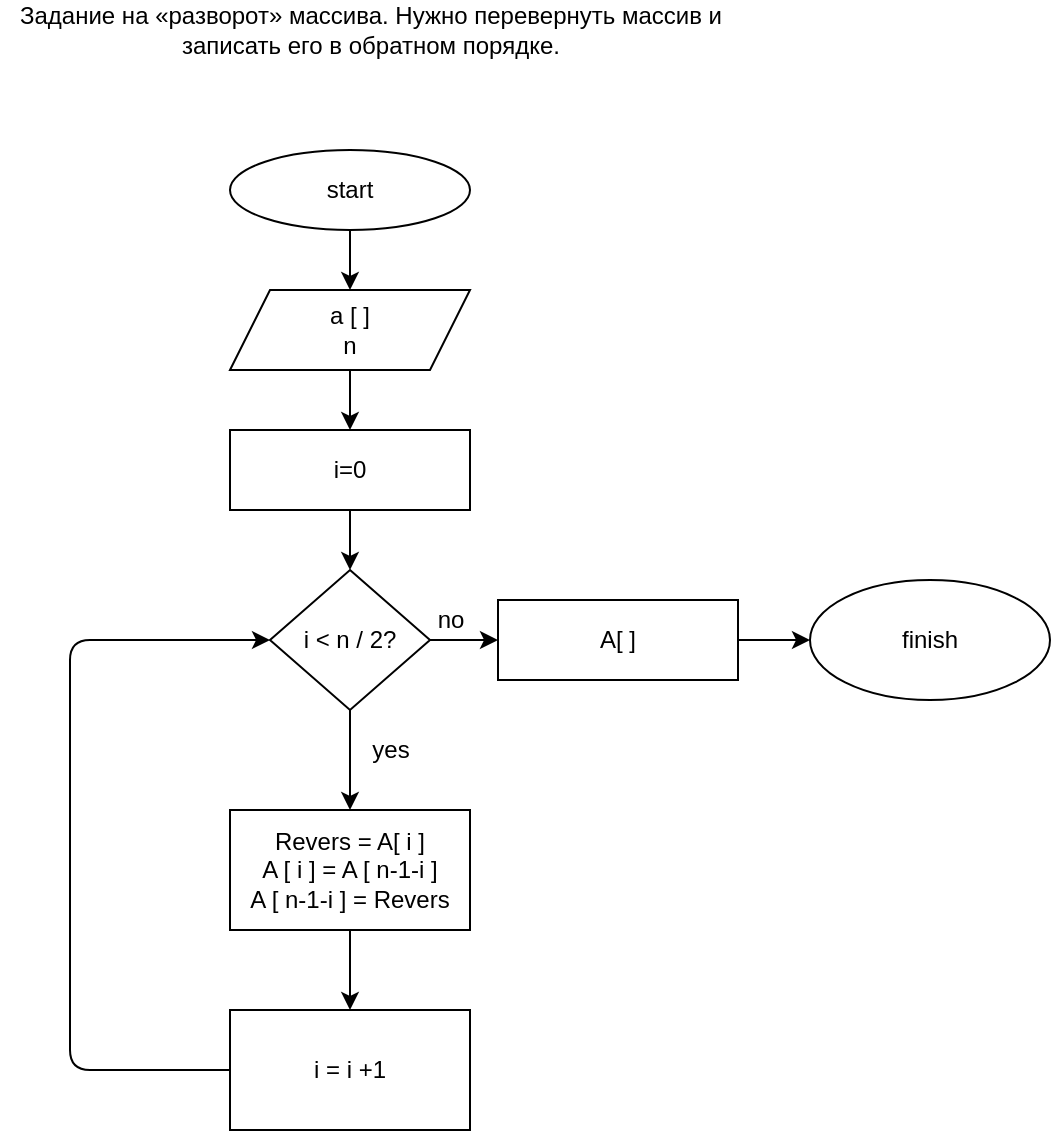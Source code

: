 <mxfile>
    <diagram id="zSIQp4kfBzKEUnMgsvcG" name="Page-1">
        <mxGraphModel dx="798" dy="602" grid="1" gridSize="10" guides="1" tooltips="1" connect="1" arrows="1" fold="1" page="1" pageScale="1" pageWidth="827" pageHeight="1169" math="0" shadow="0">
            <root>
                <mxCell id="0"/>
                <mxCell id="1" parent="0"/>
                <mxCell id="5" value="" style="edgeStyle=none;html=1;" parent="1" source="2" target="4" edge="1">
                    <mxGeometry relative="1" as="geometry"/>
                </mxCell>
                <mxCell id="2" value="start" style="ellipse;whiteSpace=wrap;html=1;" parent="1" vertex="1">
                    <mxGeometry x="220" y="80" width="120" height="40" as="geometry"/>
                </mxCell>
                <mxCell id="3" value="Задание на «разворот» массива. Нужно перевернуть массив и&lt;br/&gt;записать его в обратном порядке." style="text;html=1;align=center;verticalAlign=middle;resizable=0;points=[];autosize=1;strokeColor=none;fillColor=none;" parent="1" vertex="1">
                    <mxGeometry x="105" y="5" width="370" height="30" as="geometry"/>
                </mxCell>
                <mxCell id="7" value="" style="edgeStyle=none;html=1;" parent="1" source="4" target="6" edge="1">
                    <mxGeometry relative="1" as="geometry"/>
                </mxCell>
                <mxCell id="4" value="a [ ]&lt;br&gt;n" style="shape=parallelogram;perimeter=parallelogramPerimeter;whiteSpace=wrap;html=1;fixedSize=1;" parent="1" vertex="1">
                    <mxGeometry x="220" y="150" width="120" height="40" as="geometry"/>
                </mxCell>
                <mxCell id="9" value="" style="edgeStyle=none;html=1;" parent="1" source="6" target="8" edge="1">
                    <mxGeometry relative="1" as="geometry"/>
                </mxCell>
                <mxCell id="6" value="i=0" style="whiteSpace=wrap;html=1;" parent="1" vertex="1">
                    <mxGeometry x="220" y="220" width="120" height="40" as="geometry"/>
                </mxCell>
                <mxCell id="11" value="" style="edgeStyle=none;html=1;" edge="1" parent="1" source="8" target="10">
                    <mxGeometry relative="1" as="geometry"/>
                </mxCell>
                <mxCell id="15" value="" style="edgeStyle=none;html=1;" edge="1" parent="1" source="8" target="14">
                    <mxGeometry relative="1" as="geometry"/>
                </mxCell>
                <mxCell id="8" value="i &amp;lt; n / 2?" style="rhombus;whiteSpace=wrap;html=1;" parent="1" vertex="1">
                    <mxGeometry x="240" y="290" width="80" height="70" as="geometry"/>
                </mxCell>
                <mxCell id="13" value="" style="edgeStyle=none;html=1;" edge="1" parent="1" source="10" target="12">
                    <mxGeometry relative="1" as="geometry"/>
                </mxCell>
                <mxCell id="10" value="A[ ]" style="whiteSpace=wrap;html=1;" vertex="1" parent="1">
                    <mxGeometry x="354" y="305" width="120" height="40" as="geometry"/>
                </mxCell>
                <mxCell id="12" value="finish" style="ellipse;whiteSpace=wrap;html=1;" vertex="1" parent="1">
                    <mxGeometry x="510" y="295" width="120" height="60" as="geometry"/>
                </mxCell>
                <mxCell id="19" value="" style="edgeStyle=none;html=1;" edge="1" parent="1" source="14" target="18">
                    <mxGeometry relative="1" as="geometry"/>
                </mxCell>
                <mxCell id="14" value="Revers = A[ i ]&lt;br&gt;A [ i ] = A [ n-1-i ]&lt;br&gt;A [ n-1-i ] = Revers" style="whiteSpace=wrap;html=1;" vertex="1" parent="1">
                    <mxGeometry x="220" y="410" width="120" height="60" as="geometry"/>
                </mxCell>
                <mxCell id="16" value="no" style="text;html=1;align=center;verticalAlign=middle;resizable=0;points=[];autosize=1;strokeColor=none;fillColor=none;" vertex="1" parent="1">
                    <mxGeometry x="315" y="305" width="30" height="20" as="geometry"/>
                </mxCell>
                <mxCell id="17" value="yes" style="text;html=1;align=center;verticalAlign=middle;resizable=0;points=[];autosize=1;strokeColor=none;fillColor=none;" vertex="1" parent="1">
                    <mxGeometry x="285" y="370" width="30" height="20" as="geometry"/>
                </mxCell>
                <mxCell id="20" style="edgeStyle=orthogonalEdgeStyle;html=1;exitX=0;exitY=0.5;exitDx=0;exitDy=0;entryX=0;entryY=0.5;entryDx=0;entryDy=0;" edge="1" parent="1" source="18" target="8">
                    <mxGeometry relative="1" as="geometry">
                        <mxPoint x="190" y="330" as="targetPoint"/>
                        <Array as="points">
                            <mxPoint x="140" y="540"/>
                            <mxPoint x="140" y="325"/>
                        </Array>
                    </mxGeometry>
                </mxCell>
                <mxCell id="18" value="i = i +1" style="whiteSpace=wrap;html=1;" vertex="1" parent="1">
                    <mxGeometry x="220" y="510" width="120" height="60" as="geometry"/>
                </mxCell>
            </root>
        </mxGraphModel>
    </diagram>
</mxfile>